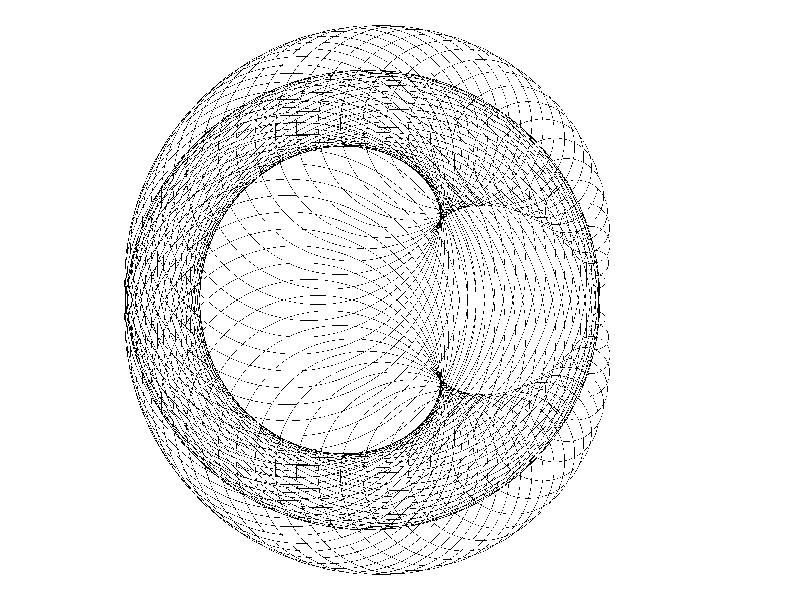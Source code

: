 #version 3.7;

#include "colors.inc"
#include "textures.inc"
#include "functions.inc"
#include "strings.inc"

#declare PI = 3.14159265359;

camera {
    location <0, 0, -30>
    look_at 0
    right x * image_width/image_height
}
background { color White } 
light_source { <3000, 3000, -1000> White }


#declare MAIN_RADIUS = 10;

/*
plane {
    <0, 1, 0>, 
    -SPHERE_RADIUS 
    pigment {
      color White
    }
  }
*/

#macro make_circle(circ_radius, center, circ_size, circ_color)
    torus {
        circ_radius,
        circ_size
        texture { pigment { color circ_color } }
        rotate <90, 0, 0>
        translate center
    }
#end


#macro make_circle2(circ_radius, center, circ_size, circ_color)
    object {
        cylinder {
            <center.x, center.y + circ_size, center.z>,
            <center.x, center.y - circ_size, center.z>,
            circ_radius
            texture { pigment { color circ_color } }
            translate <0, -center.y, 0>
        }
        rotate <90, 0, 0>
        translate <0, center.y, 0>
    }
#end

#macro make_line(line_start, line_end, line_radius, line_color) 
    #if (line_start.x != line_end.x |
         line_start.y != line_end.y |
         line_start.z != line_end.z)
        cylinder {
            line_start, line_end
            line_radius
            texture { pigment { color line_color } }
        }
    #end
#end

#macro make_curve()  
    //union {
        //make_circle(MAIN_RADIUS, <0, 0, 0>, .25, rgbt <0, 0, 0, 0>  ) 
    
        #declare kA = 1;
        #declare kB = 2;
        #declare points = 101;
        #declare j = 0;
        #while (j < points) 
            #declare p_theta = 2 * PI / points * j;
    
            #declare pA = < MAIN_RADIUS * cos(kA * p_theta),
                            MAIN_RADIUS * sin(kA * p_theta),
                            0 >;
            #declare pB = < MAIN_RADIUS * cos(kB * p_theta),
                            MAIN_RADIUS * sin(kB * p_theta),
                            0 >;
            #declare p_center = (pA + pB) / 2;
            #declare p_radius = sqrt(
                                    pow(pA.x - p_center.x, 2) +
                                    pow(pA.y - p_center.y, 2) +
                                    pow(pA.z - p_center.z, 2));

            #if (pA.x != pB.x |
                 pA.y != pB.y |
                 pA.z != pB.z)
                    //make_line(pA, pB, .02, rgbt <1, 0, 0, 0>  ) 
                    make_circle(p_radius, p_center, .01, rgbt <0, 0, 0, 0>  ) 
                    //make_circle2(p_radius, p_center, .01, rgbt <0, 0, 1, .9>)
            #end

            #declare j = j + 1;
        #end

    //} 


#end

union {
      
    make_curve()
    //rotate <0, 0, -90>
    rotate <0, 45*clock, 0>
    
}
